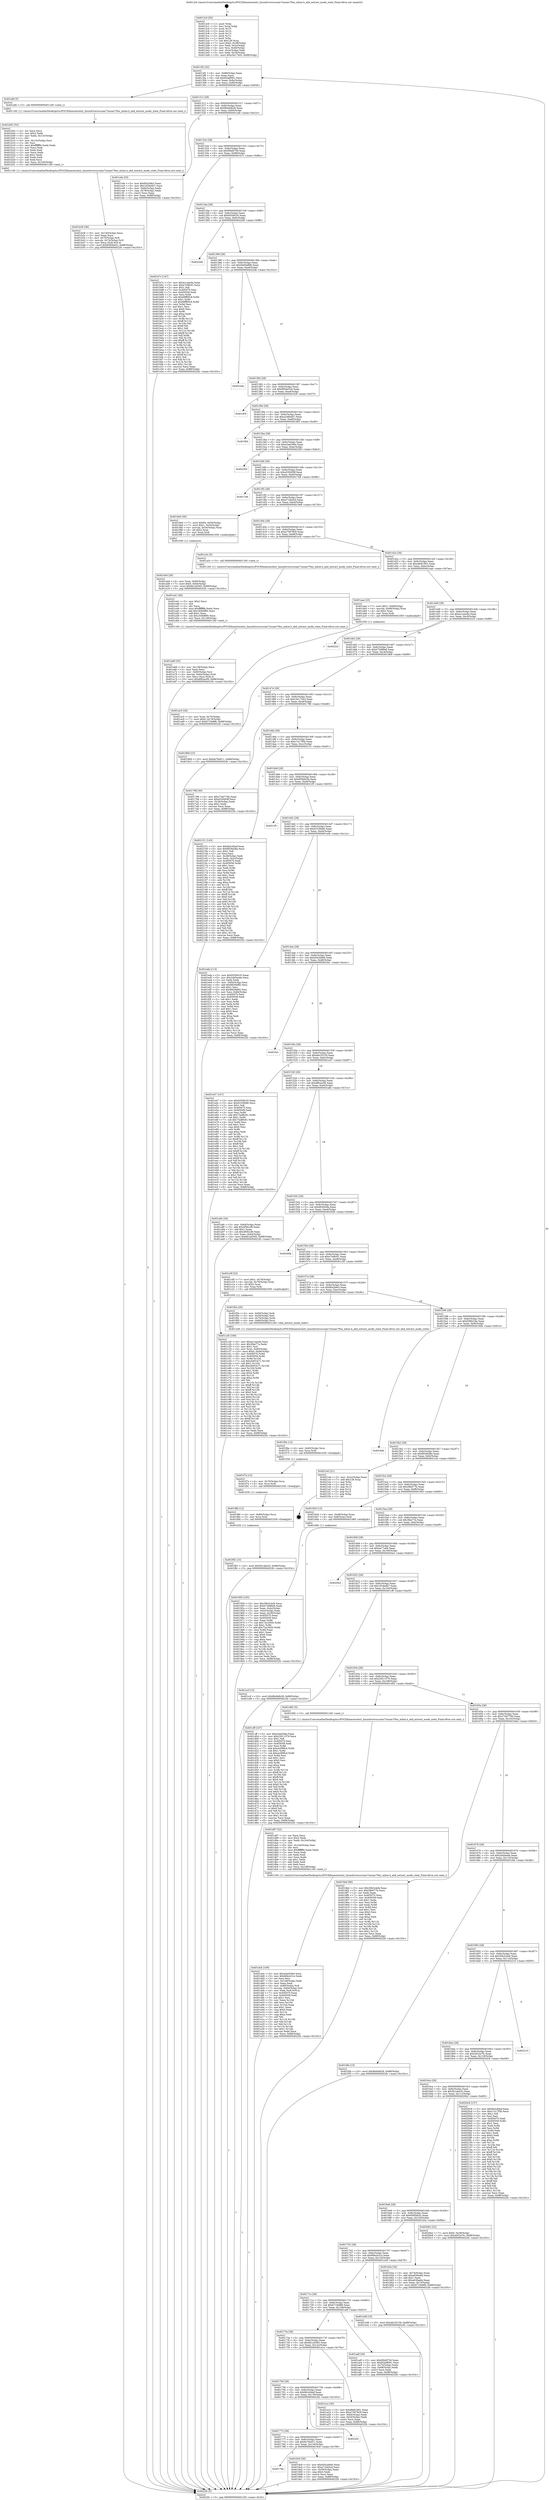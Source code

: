 digraph "0x4012c0" {
  label = "0x4012c0 (/mnt/c/Users/mathe/Desktop/tcc/POCII/binaries/extr_linuxdriversscsiaic7xxxaic79xx_inline.h_ahd_extract_mode_state_Final-ollvm.out::main(0))"
  labelloc = "t"
  node[shape=record]

  Entry [label="",width=0.3,height=0.3,shape=circle,fillcolor=black,style=filled]
  "0x4012f2" [label="{
     0x4012f2 [32]\l
     | [instrs]\l
     &nbsp;&nbsp;0x4012f2 \<+6\>: mov -0x88(%rbp),%eax\l
     &nbsp;&nbsp;0x4012f8 \<+2\>: mov %eax,%ecx\l
     &nbsp;&nbsp;0x4012fa \<+6\>: sub $0x82ddf091,%ecx\l
     &nbsp;&nbsp;0x401300 \<+6\>: mov %eax,-0x8c(%rbp)\l
     &nbsp;&nbsp;0x401306 \<+6\>: mov %ecx,-0x90(%rbp)\l
     &nbsp;&nbsp;0x40130c \<+6\>: je 0000000000401afd \<main+0x83d\>\l
  }"]
  "0x401afd" [label="{
     0x401afd [5]\l
     | [instrs]\l
     &nbsp;&nbsp;0x401afd \<+5\>: call 0000000000401160 \<next_i\>\l
     | [calls]\l
     &nbsp;&nbsp;0x401160 \{1\} (/mnt/c/Users/mathe/Desktop/tcc/POCII/binaries/extr_linuxdriversscsiaic7xxxaic79xx_inline.h_ahd_extract_mode_state_Final-ollvm.out::next_i)\l
  }"]
  "0x401312" [label="{
     0x401312 [28]\l
     | [instrs]\l
     &nbsp;&nbsp;0x401312 \<+5\>: jmp 0000000000401317 \<main+0x57\>\l
     &nbsp;&nbsp;0x401317 \<+6\>: mov -0x8c(%rbp),%eax\l
     &nbsp;&nbsp;0x40131d \<+5\>: sub $0x8bd4db28,%eax\l
     &nbsp;&nbsp;0x401322 \<+6\>: mov %eax,-0x94(%rbp)\l
     &nbsp;&nbsp;0x401328 \<+6\>: je 0000000000401cde \<main+0xa1e\>\l
  }"]
  Exit [label="",width=0.3,height=0.3,shape=circle,fillcolor=black,style=filled,peripheries=2]
  "0x401cde" [label="{
     0x401cde [33]\l
     | [instrs]\l
     &nbsp;&nbsp;0x401cde \<+5\>: mov $0xf0a2bfe3,%eax\l
     &nbsp;&nbsp;0x401ce3 \<+5\>: mov $0x1934e0b7,%ecx\l
     &nbsp;&nbsp;0x401ce8 \<+6\>: mov -0x84(%rbp),%edx\l
     &nbsp;&nbsp;0x401cee \<+3\>: cmp -0x78(%rbp),%edx\l
     &nbsp;&nbsp;0x401cf1 \<+3\>: cmovl %ecx,%eax\l
     &nbsp;&nbsp;0x401cf4 \<+6\>: mov %eax,-0x88(%rbp)\l
     &nbsp;&nbsp;0x401cfa \<+5\>: jmp 00000000004022fc \<main+0x103c\>\l
  }"]
  "0x40132e" [label="{
     0x40132e [28]\l
     | [instrs]\l
     &nbsp;&nbsp;0x40132e \<+5\>: jmp 0000000000401333 \<main+0x73\>\l
     &nbsp;&nbsp;0x401333 \<+6\>: mov -0x8c(%rbp),%eax\l
     &nbsp;&nbsp;0x401339 \<+5\>: sub $0x90bfd756,%eax\l
     &nbsp;&nbsp;0x40133e \<+6\>: mov %eax,-0x98(%rbp)\l
     &nbsp;&nbsp;0x401344 \<+6\>: je 0000000000401b7c \<main+0x8bc\>\l
  }"]
  "0x401f92" [label="{
     0x401f92 [15]\l
     | [instrs]\l
     &nbsp;&nbsp;0x401f92 \<+10\>: movl $0x5b1dee32,-0x88(%rbp)\l
     &nbsp;&nbsp;0x401f9c \<+5\>: jmp 00000000004022fc \<main+0x103c\>\l
  }"]
  "0x401b7c" [label="{
     0x401b7c [147]\l
     | [instrs]\l
     &nbsp;&nbsp;0x401b7c \<+5\>: mov $0xac1aac6a,%eax\l
     &nbsp;&nbsp;0x401b81 \<+5\>: mov $0xe7e9fc91,%ecx\l
     &nbsp;&nbsp;0x401b86 \<+2\>: mov $0x1,%dl\l
     &nbsp;&nbsp;0x401b88 \<+7\>: mov 0x405070,%esi\l
     &nbsp;&nbsp;0x401b8f \<+7\>: mov 0x405058,%edi\l
     &nbsp;&nbsp;0x401b96 \<+3\>: mov %esi,%r8d\l
     &nbsp;&nbsp;0x401b99 \<+7\>: add $0x69ff00c9,%r8d\l
     &nbsp;&nbsp;0x401ba0 \<+4\>: sub $0x1,%r8d\l
     &nbsp;&nbsp;0x401ba4 \<+7\>: sub $0x69ff00c9,%r8d\l
     &nbsp;&nbsp;0x401bab \<+4\>: imul %r8d,%esi\l
     &nbsp;&nbsp;0x401baf \<+3\>: and $0x1,%esi\l
     &nbsp;&nbsp;0x401bb2 \<+3\>: cmp $0x0,%esi\l
     &nbsp;&nbsp;0x401bb5 \<+4\>: sete %r9b\l
     &nbsp;&nbsp;0x401bb9 \<+3\>: cmp $0xa,%edi\l
     &nbsp;&nbsp;0x401bbc \<+4\>: setl %r10b\l
     &nbsp;&nbsp;0x401bc0 \<+3\>: mov %r9b,%r11b\l
     &nbsp;&nbsp;0x401bc3 \<+4\>: xor $0xff,%r11b\l
     &nbsp;&nbsp;0x401bc7 \<+3\>: mov %r10b,%bl\l
     &nbsp;&nbsp;0x401bca \<+3\>: xor $0xff,%bl\l
     &nbsp;&nbsp;0x401bcd \<+3\>: xor $0x1,%dl\l
     &nbsp;&nbsp;0x401bd0 \<+3\>: mov %r11b,%r14b\l
     &nbsp;&nbsp;0x401bd3 \<+4\>: and $0xff,%r14b\l
     &nbsp;&nbsp;0x401bd7 \<+3\>: and %dl,%r9b\l
     &nbsp;&nbsp;0x401bda \<+3\>: mov %bl,%r15b\l
     &nbsp;&nbsp;0x401bdd \<+4\>: and $0xff,%r15b\l
     &nbsp;&nbsp;0x401be1 \<+3\>: and %dl,%r10b\l
     &nbsp;&nbsp;0x401be4 \<+3\>: or %r9b,%r14b\l
     &nbsp;&nbsp;0x401be7 \<+3\>: or %r10b,%r15b\l
     &nbsp;&nbsp;0x401bea \<+3\>: xor %r15b,%r14b\l
     &nbsp;&nbsp;0x401bed \<+3\>: or %bl,%r11b\l
     &nbsp;&nbsp;0x401bf0 \<+4\>: xor $0xff,%r11b\l
     &nbsp;&nbsp;0x401bf4 \<+3\>: or $0x1,%dl\l
     &nbsp;&nbsp;0x401bf7 \<+3\>: and %dl,%r11b\l
     &nbsp;&nbsp;0x401bfa \<+3\>: or %r11b,%r14b\l
     &nbsp;&nbsp;0x401bfd \<+4\>: test $0x1,%r14b\l
     &nbsp;&nbsp;0x401c01 \<+3\>: cmovne %ecx,%eax\l
     &nbsp;&nbsp;0x401c04 \<+6\>: mov %eax,-0x88(%rbp)\l
     &nbsp;&nbsp;0x401c0a \<+5\>: jmp 00000000004022fc \<main+0x103c\>\l
  }"]
  "0x40134a" [label="{
     0x40134a [28]\l
     | [instrs]\l
     &nbsp;&nbsp;0x40134a \<+5\>: jmp 000000000040134f \<main+0x8f\>\l
     &nbsp;&nbsp;0x40134f \<+6\>: mov -0x8c(%rbp),%eax\l
     &nbsp;&nbsp;0x401355 \<+5\>: sub $0x9350fc20,%eax\l
     &nbsp;&nbsp;0x40135a \<+6\>: mov %eax,-0x9c(%rbp)\l
     &nbsp;&nbsp;0x401360 \<+6\>: je 00000000004022b6 \<main+0xff6\>\l
  }"]
  "0x401f86" [label="{
     0x401f86 [12]\l
     | [instrs]\l
     &nbsp;&nbsp;0x401f86 \<+4\>: mov -0x80(%rbp),%rcx\l
     &nbsp;&nbsp;0x401f8a \<+3\>: mov %rcx,%rdi\l
     &nbsp;&nbsp;0x401f8d \<+5\>: call 0000000000401030 \<free@plt\>\l
     | [calls]\l
     &nbsp;&nbsp;0x401030 \{1\} (unknown)\l
  }"]
  "0x4022b6" [label="{
     0x4022b6\l
  }", style=dashed]
  "0x401366" [label="{
     0x401366 [28]\l
     | [instrs]\l
     &nbsp;&nbsp;0x401366 \<+5\>: jmp 000000000040136b \<main+0xab\>\l
     &nbsp;&nbsp;0x40136b \<+6\>: mov -0x8c(%rbp),%eax\l
     &nbsp;&nbsp;0x401371 \<+5\>: sub $0x94d5e896,%eax\l
     &nbsp;&nbsp;0x401376 \<+6\>: mov %eax,-0xa0(%rbp)\l
     &nbsp;&nbsp;0x40137c \<+6\>: je 00000000004022de \<main+0x101e\>\l
  }"]
  "0x401f7a" [label="{
     0x401f7a [12]\l
     | [instrs]\l
     &nbsp;&nbsp;0x401f7a \<+4\>: mov -0x70(%rbp),%rcx\l
     &nbsp;&nbsp;0x401f7e \<+3\>: mov %rcx,%rdi\l
     &nbsp;&nbsp;0x401f81 \<+5\>: call 0000000000401030 \<free@plt\>\l
     | [calls]\l
     &nbsp;&nbsp;0x401030 \{1\} (unknown)\l
  }"]
  "0x4022de" [label="{
     0x4022de\l
  }", style=dashed]
  "0x401382" [label="{
     0x401382 [28]\l
     | [instrs]\l
     &nbsp;&nbsp;0x401382 \<+5\>: jmp 0000000000401387 \<main+0xc7\>\l
     &nbsp;&nbsp;0x401387 \<+6\>: mov -0x8c(%rbp),%eax\l
     &nbsp;&nbsp;0x40138d \<+5\>: sub $0x985de534,%eax\l
     &nbsp;&nbsp;0x401392 \<+6\>: mov %eax,-0xa4(%rbp)\l
     &nbsp;&nbsp;0x401398 \<+6\>: je 000000000040183f \<main+0x57f\>\l
  }"]
  "0x401f6e" [label="{
     0x401f6e [12]\l
     | [instrs]\l
     &nbsp;&nbsp;0x401f6e \<+4\>: mov -0x60(%rbp),%rcx\l
     &nbsp;&nbsp;0x401f72 \<+3\>: mov %rcx,%rdi\l
     &nbsp;&nbsp;0x401f75 \<+5\>: call 0000000000401030 \<free@plt\>\l
     | [calls]\l
     &nbsp;&nbsp;0x401030 \{1\} (unknown)\l
  }"]
  "0x40183f" [label="{
     0x40183f\l
  }", style=dashed]
  "0x40139e" [label="{
     0x40139e [28]\l
     | [instrs]\l
     &nbsp;&nbsp;0x40139e \<+5\>: jmp 00000000004013a3 \<main+0xe3\>\l
     &nbsp;&nbsp;0x4013a3 \<+6\>: mov -0x8c(%rbp),%eax\l
     &nbsp;&nbsp;0x4013a9 \<+5\>: sub $0xa248bdd7,%eax\l
     &nbsp;&nbsp;0x4013ae \<+6\>: mov %eax,-0xa8(%rbp)\l
     &nbsp;&nbsp;0x4013b4 \<+6\>: je 0000000000401fb0 \<main+0xcf0\>\l
  }"]
  "0x401dcb" [label="{
     0x401dcb [109]\l
     | [instrs]\l
     &nbsp;&nbsp;0x401dcb \<+5\>: mov $0xa3ae546e,%ecx\l
     &nbsp;&nbsp;0x401dd0 \<+5\>: mov $0x66bcb31e,%edx\l
     &nbsp;&nbsp;0x401dd5 \<+2\>: xor %esi,%esi\l
     &nbsp;&nbsp;0x401dd7 \<+6\>: mov -0x148(%rbp),%edi\l
     &nbsp;&nbsp;0x401ddd \<+3\>: imul %eax,%edi\l
     &nbsp;&nbsp;0x401de0 \<+4\>: mov -0x80(%rbp),%r8\l
     &nbsp;&nbsp;0x401de4 \<+7\>: movslq -0x84(%rbp),%r9\l
     &nbsp;&nbsp;0x401deb \<+4\>: mov %edi,(%r8,%r9,4)\l
     &nbsp;&nbsp;0x401def \<+7\>: mov 0x405070,%eax\l
     &nbsp;&nbsp;0x401df6 \<+7\>: mov 0x405058,%edi\l
     &nbsp;&nbsp;0x401dfd \<+3\>: sub $0x1,%esi\l
     &nbsp;&nbsp;0x401e00 \<+3\>: mov %eax,%r10d\l
     &nbsp;&nbsp;0x401e03 \<+3\>: add %esi,%r10d\l
     &nbsp;&nbsp;0x401e06 \<+4\>: imul %r10d,%eax\l
     &nbsp;&nbsp;0x401e0a \<+3\>: and $0x1,%eax\l
     &nbsp;&nbsp;0x401e0d \<+3\>: cmp $0x0,%eax\l
     &nbsp;&nbsp;0x401e10 \<+4\>: sete %r11b\l
     &nbsp;&nbsp;0x401e14 \<+3\>: cmp $0xa,%edi\l
     &nbsp;&nbsp;0x401e17 \<+3\>: setl %bl\l
     &nbsp;&nbsp;0x401e1a \<+3\>: mov %r11b,%r14b\l
     &nbsp;&nbsp;0x401e1d \<+3\>: and %bl,%r14b\l
     &nbsp;&nbsp;0x401e20 \<+3\>: xor %bl,%r11b\l
     &nbsp;&nbsp;0x401e23 \<+3\>: or %r11b,%r14b\l
     &nbsp;&nbsp;0x401e26 \<+4\>: test $0x1,%r14b\l
     &nbsp;&nbsp;0x401e2a \<+3\>: cmovne %edx,%ecx\l
     &nbsp;&nbsp;0x401e2d \<+6\>: mov %ecx,-0x88(%rbp)\l
     &nbsp;&nbsp;0x401e33 \<+5\>: jmp 00000000004022fc \<main+0x103c\>\l
  }"]
  "0x401fb0" [label="{
     0x401fb0\l
  }", style=dashed]
  "0x4013ba" [label="{
     0x4013ba [28]\l
     | [instrs]\l
     &nbsp;&nbsp;0x4013ba \<+5\>: jmp 00000000004013bf \<main+0xff\>\l
     &nbsp;&nbsp;0x4013bf \<+6\>: mov -0x8c(%rbp),%eax\l
     &nbsp;&nbsp;0x4013c5 \<+5\>: sub $0xa3ae546e,%eax\l
     &nbsp;&nbsp;0x4013ca \<+6\>: mov %eax,-0xac(%rbp)\l
     &nbsp;&nbsp;0x4013d0 \<+6\>: je 0000000000402263 \<main+0xfa3\>\l
  }"]
  "0x401d97" [label="{
     0x401d97 [52]\l
     | [instrs]\l
     &nbsp;&nbsp;0x401d97 \<+2\>: xor %ecx,%ecx\l
     &nbsp;&nbsp;0x401d99 \<+5\>: mov $0x2,%edx\l
     &nbsp;&nbsp;0x401d9e \<+6\>: mov %edx,-0x144(%rbp)\l
     &nbsp;&nbsp;0x401da4 \<+1\>: cltd\l
     &nbsp;&nbsp;0x401da5 \<+6\>: mov -0x144(%rbp),%esi\l
     &nbsp;&nbsp;0x401dab \<+2\>: idiv %esi\l
     &nbsp;&nbsp;0x401dad \<+6\>: imul $0xfffffffe,%edx,%edx\l
     &nbsp;&nbsp;0x401db3 \<+2\>: mov %ecx,%edi\l
     &nbsp;&nbsp;0x401db5 \<+2\>: sub %edx,%edi\l
     &nbsp;&nbsp;0x401db7 \<+2\>: mov %ecx,%edx\l
     &nbsp;&nbsp;0x401db9 \<+3\>: sub $0x1,%edx\l
     &nbsp;&nbsp;0x401dbc \<+2\>: add %edx,%edi\l
     &nbsp;&nbsp;0x401dbe \<+2\>: sub %edi,%ecx\l
     &nbsp;&nbsp;0x401dc0 \<+6\>: mov %ecx,-0x148(%rbp)\l
     &nbsp;&nbsp;0x401dc6 \<+5\>: call 0000000000401160 \<next_i\>\l
     | [calls]\l
     &nbsp;&nbsp;0x401160 \{1\} (/mnt/c/Users/mathe/Desktop/tcc/POCII/binaries/extr_linuxdriversscsiaic7xxxaic79xx_inline.h_ahd_extract_mode_state_Final-ollvm.out::next_i)\l
  }"]
  "0x402263" [label="{
     0x402263\l
  }", style=dashed]
  "0x4013d6" [label="{
     0x4013d6 [28]\l
     | [instrs]\l
     &nbsp;&nbsp;0x4013d6 \<+5\>: jmp 00000000004013db \<main+0x11b\>\l
     &nbsp;&nbsp;0x4013db \<+6\>: mov -0x8c(%rbp),%eax\l
     &nbsp;&nbsp;0x4013e1 \<+5\>: sub $0xa530d59f,%eax\l
     &nbsp;&nbsp;0x4013e6 \<+6\>: mov %eax,-0xb0(%rbp)\l
     &nbsp;&nbsp;0x4013ec \<+6\>: je 00000000004017b6 \<main+0x4f6\>\l
  }"]
  "0x401c26" [label="{
     0x401c26 [169]\l
     | [instrs]\l
     &nbsp;&nbsp;0x401c26 \<+5\>: mov $0xac1aac6a,%ecx\l
     &nbsp;&nbsp;0x401c2b \<+5\>: mov $0x3fee77a,%edx\l
     &nbsp;&nbsp;0x401c30 \<+3\>: mov $0x1,%sil\l
     &nbsp;&nbsp;0x401c33 \<+4\>: mov %rax,-0x80(%rbp)\l
     &nbsp;&nbsp;0x401c37 \<+10\>: movl $0x0,-0x84(%rbp)\l
     &nbsp;&nbsp;0x401c41 \<+8\>: mov 0x405070,%r8d\l
     &nbsp;&nbsp;0x401c49 \<+8\>: mov 0x405058,%r9d\l
     &nbsp;&nbsp;0x401c51 \<+3\>: mov %r8d,%r10d\l
     &nbsp;&nbsp;0x401c54 \<+7\>: sub $0xcb001b71,%r10d\l
     &nbsp;&nbsp;0x401c5b \<+4\>: sub $0x1,%r10d\l
     &nbsp;&nbsp;0x401c5f \<+7\>: add $0xcb001b71,%r10d\l
     &nbsp;&nbsp;0x401c66 \<+4\>: imul %r10d,%r8d\l
     &nbsp;&nbsp;0x401c6a \<+4\>: and $0x1,%r8d\l
     &nbsp;&nbsp;0x401c6e \<+4\>: cmp $0x0,%r8d\l
     &nbsp;&nbsp;0x401c72 \<+4\>: sete %r11b\l
     &nbsp;&nbsp;0x401c76 \<+4\>: cmp $0xa,%r9d\l
     &nbsp;&nbsp;0x401c7a \<+3\>: setl %bl\l
     &nbsp;&nbsp;0x401c7d \<+3\>: mov %r11b,%r14b\l
     &nbsp;&nbsp;0x401c80 \<+4\>: xor $0xff,%r14b\l
     &nbsp;&nbsp;0x401c84 \<+3\>: mov %bl,%r15b\l
     &nbsp;&nbsp;0x401c87 \<+4\>: xor $0xff,%r15b\l
     &nbsp;&nbsp;0x401c8b \<+4\>: xor $0x0,%sil\l
     &nbsp;&nbsp;0x401c8f \<+3\>: mov %r14b,%r12b\l
     &nbsp;&nbsp;0x401c92 \<+4\>: and $0x0,%r12b\l
     &nbsp;&nbsp;0x401c96 \<+3\>: and %sil,%r11b\l
     &nbsp;&nbsp;0x401c99 \<+3\>: mov %r15b,%r13b\l
     &nbsp;&nbsp;0x401c9c \<+4\>: and $0x0,%r13b\l
     &nbsp;&nbsp;0x401ca0 \<+3\>: and %sil,%bl\l
     &nbsp;&nbsp;0x401ca3 \<+3\>: or %r11b,%r12b\l
     &nbsp;&nbsp;0x401ca6 \<+3\>: or %bl,%r13b\l
     &nbsp;&nbsp;0x401ca9 \<+3\>: xor %r13b,%r12b\l
     &nbsp;&nbsp;0x401cac \<+3\>: or %r15b,%r14b\l
     &nbsp;&nbsp;0x401caf \<+4\>: xor $0xff,%r14b\l
     &nbsp;&nbsp;0x401cb3 \<+4\>: or $0x0,%sil\l
     &nbsp;&nbsp;0x401cb7 \<+3\>: and %sil,%r14b\l
     &nbsp;&nbsp;0x401cba \<+3\>: or %r14b,%r12b\l
     &nbsp;&nbsp;0x401cbd \<+4\>: test $0x1,%r12b\l
     &nbsp;&nbsp;0x401cc1 \<+3\>: cmovne %edx,%ecx\l
     &nbsp;&nbsp;0x401cc4 \<+6\>: mov %ecx,-0x88(%rbp)\l
     &nbsp;&nbsp;0x401cca \<+5\>: jmp 00000000004022fc \<main+0x103c\>\l
  }"]
  "0x4017b6" [label="{
     0x4017b6\l
  }", style=dashed]
  "0x4013f2" [label="{
     0x4013f2 [28]\l
     | [instrs]\l
     &nbsp;&nbsp;0x4013f2 \<+5\>: jmp 00000000004013f7 \<main+0x137\>\l
     &nbsp;&nbsp;0x4013f7 \<+6\>: mov -0x8c(%rbp),%eax\l
     &nbsp;&nbsp;0x4013fd \<+5\>: sub $0xa71bb5cd,%eax\l
     &nbsp;&nbsp;0x401402 \<+6\>: mov %eax,-0xb4(%rbp)\l
     &nbsp;&nbsp;0x401408 \<+6\>: je 00000000004019e6 \<main+0x726\>\l
  }"]
  "0x401b36" [label="{
     0x401b36 [36]\l
     | [instrs]\l
     &nbsp;&nbsp;0x401b36 \<+6\>: mov -0x140(%rbp),%ecx\l
     &nbsp;&nbsp;0x401b3c \<+3\>: imul %eax,%ecx\l
     &nbsp;&nbsp;0x401b3f \<+4\>: mov -0x70(%rbp),%r8\l
     &nbsp;&nbsp;0x401b43 \<+4\>: movslq -0x74(%rbp),%r9\l
     &nbsp;&nbsp;0x401b47 \<+4\>: mov %ecx,(%r8,%r9,4)\l
     &nbsp;&nbsp;0x401b4b \<+10\>: movl $0x6585bb3c,-0x88(%rbp)\l
     &nbsp;&nbsp;0x401b55 \<+5\>: jmp 00000000004022fc \<main+0x103c\>\l
  }"]
  "0x4019e6" [label="{
     0x4019e6 [30]\l
     | [instrs]\l
     &nbsp;&nbsp;0x4019e6 \<+7\>: movl $0x64,-0x50(%rbp)\l
     &nbsp;&nbsp;0x4019ed \<+7\>: movl $0x1,-0x54(%rbp)\l
     &nbsp;&nbsp;0x4019f4 \<+4\>: movslq -0x54(%rbp),%rax\l
     &nbsp;&nbsp;0x4019f8 \<+4\>: shl $0x2,%rax\l
     &nbsp;&nbsp;0x4019fc \<+3\>: mov %rax,%rdi\l
     &nbsp;&nbsp;0x4019ff \<+5\>: call 0000000000401050 \<malloc@plt\>\l
     | [calls]\l
     &nbsp;&nbsp;0x401050 \{1\} (unknown)\l
  }"]
  "0x40140e" [label="{
     0x40140e [28]\l
     | [instrs]\l
     &nbsp;&nbsp;0x40140e \<+5\>: jmp 0000000000401413 \<main+0x153\>\l
     &nbsp;&nbsp;0x401413 \<+6\>: mov -0x8c(%rbp),%eax\l
     &nbsp;&nbsp;0x401419 \<+5\>: sub $0xa7587829,%eax\l
     &nbsp;&nbsp;0x40141e \<+6\>: mov %eax,-0xb8(%rbp)\l
     &nbsp;&nbsp;0x401424 \<+6\>: je 0000000000401a3c \<main+0x77c\>\l
  }"]
  "0x401b02" [label="{
     0x401b02 [52]\l
     | [instrs]\l
     &nbsp;&nbsp;0x401b02 \<+2\>: xor %ecx,%ecx\l
     &nbsp;&nbsp;0x401b04 \<+5\>: mov $0x2,%edx\l
     &nbsp;&nbsp;0x401b09 \<+6\>: mov %edx,-0x13c(%rbp)\l
     &nbsp;&nbsp;0x401b0f \<+1\>: cltd\l
     &nbsp;&nbsp;0x401b10 \<+6\>: mov -0x13c(%rbp),%esi\l
     &nbsp;&nbsp;0x401b16 \<+2\>: idiv %esi\l
     &nbsp;&nbsp;0x401b18 \<+6\>: imul $0xfffffffe,%edx,%edx\l
     &nbsp;&nbsp;0x401b1e \<+2\>: mov %ecx,%edi\l
     &nbsp;&nbsp;0x401b20 \<+2\>: sub %edx,%edi\l
     &nbsp;&nbsp;0x401b22 \<+2\>: mov %ecx,%edx\l
     &nbsp;&nbsp;0x401b24 \<+3\>: sub $0x1,%edx\l
     &nbsp;&nbsp;0x401b27 \<+2\>: add %edx,%edi\l
     &nbsp;&nbsp;0x401b29 \<+2\>: sub %edi,%ecx\l
     &nbsp;&nbsp;0x401b2b \<+6\>: mov %ecx,-0x140(%rbp)\l
     &nbsp;&nbsp;0x401b31 \<+5\>: call 0000000000401160 \<next_i\>\l
     | [calls]\l
     &nbsp;&nbsp;0x401160 \{1\} (/mnt/c/Users/mathe/Desktop/tcc/POCII/binaries/extr_linuxdriversscsiaic7xxxaic79xx_inline.h_ahd_extract_mode_state_Final-ollvm.out::next_i)\l
  }"]
  "0x401a3c" [label="{
     0x401a3c [5]\l
     | [instrs]\l
     &nbsp;&nbsp;0x401a3c \<+5\>: call 0000000000401160 \<next_i\>\l
     | [calls]\l
     &nbsp;&nbsp;0x401160 \{1\} (/mnt/c/Users/mathe/Desktop/tcc/POCII/binaries/extr_linuxdriversscsiaic7xxxaic79xx_inline.h_ahd_extract_mode_state_Final-ollvm.out::next_i)\l
  }"]
  "0x40142a" [label="{
     0x40142a [28]\l
     | [instrs]\l
     &nbsp;&nbsp;0x40142a \<+5\>: jmp 000000000040142f \<main+0x16f\>\l
     &nbsp;&nbsp;0x40142f \<+6\>: mov -0x8c(%rbp),%eax\l
     &nbsp;&nbsp;0x401435 \<+5\>: sub $0xa8e61901,%eax\l
     &nbsp;&nbsp;0x40143a \<+6\>: mov %eax,-0xbc(%rbp)\l
     &nbsp;&nbsp;0x401440 \<+6\>: je 0000000000401aae \<main+0x7ee\>\l
  }"]
  "0x401ac5" [label="{
     0x401ac5 [26]\l
     | [instrs]\l
     &nbsp;&nbsp;0x401ac5 \<+4\>: mov %rax,-0x70(%rbp)\l
     &nbsp;&nbsp;0x401ac9 \<+7\>: movl $0x0,-0x74(%rbp)\l
     &nbsp;&nbsp;0x401ad0 \<+10\>: movl $0x6719e8f6,-0x88(%rbp)\l
     &nbsp;&nbsp;0x401ada \<+5\>: jmp 00000000004022fc \<main+0x103c\>\l
  }"]
  "0x401aae" [label="{
     0x401aae [23]\l
     | [instrs]\l
     &nbsp;&nbsp;0x401aae \<+7\>: movl $0x1,-0x68(%rbp)\l
     &nbsp;&nbsp;0x401ab5 \<+4\>: movslq -0x68(%rbp),%rax\l
     &nbsp;&nbsp;0x401ab9 \<+4\>: shl $0x2,%rax\l
     &nbsp;&nbsp;0x401abd \<+3\>: mov %rax,%rdi\l
     &nbsp;&nbsp;0x401ac0 \<+5\>: call 0000000000401050 \<malloc@plt\>\l
     | [calls]\l
     &nbsp;&nbsp;0x401050 \{1\} (unknown)\l
  }"]
  "0x401446" [label="{
     0x401446 [28]\l
     | [instrs]\l
     &nbsp;&nbsp;0x401446 \<+5\>: jmp 000000000040144b \<main+0x18b\>\l
     &nbsp;&nbsp;0x40144b \<+6\>: mov -0x8c(%rbp),%eax\l
     &nbsp;&nbsp;0x401451 \<+5\>: sub $0xac1aac6a,%eax\l
     &nbsp;&nbsp;0x401456 \<+6\>: mov %eax,-0xc0(%rbp)\l
     &nbsp;&nbsp;0x40145c \<+6\>: je 000000000040222f \<main+0xf6f\>\l
  }"]
  "0x401a69" [label="{
     0x401a69 [35]\l
     | [instrs]\l
     &nbsp;&nbsp;0x401a69 \<+6\>: mov -0x138(%rbp),%ecx\l
     &nbsp;&nbsp;0x401a6f \<+3\>: imul %eax,%ecx\l
     &nbsp;&nbsp;0x401a72 \<+4\>: mov -0x60(%rbp),%rsi\l
     &nbsp;&nbsp;0x401a76 \<+4\>: movslq -0x64(%rbp),%rdi\l
     &nbsp;&nbsp;0x401a7a \<+3\>: mov %ecx,(%rsi,%rdi,4)\l
     &nbsp;&nbsp;0x401a7d \<+10\>: movl $0xdf92ac06,-0x88(%rbp)\l
     &nbsp;&nbsp;0x401a87 \<+5\>: jmp 00000000004022fc \<main+0x103c\>\l
  }"]
  "0x40222f" [label="{
     0x40222f\l
  }", style=dashed]
  "0x401462" [label="{
     0x401462 [28]\l
     | [instrs]\l
     &nbsp;&nbsp;0x401462 \<+5\>: jmp 0000000000401467 \<main+0x1a7\>\l
     &nbsp;&nbsp;0x401467 \<+6\>: mov -0x8c(%rbp),%eax\l
     &nbsp;&nbsp;0x40146d \<+5\>: sub $0xb73d88e8,%eax\l
     &nbsp;&nbsp;0x401472 \<+6\>: mov %eax,-0xc4(%rbp)\l
     &nbsp;&nbsp;0x401478 \<+6\>: je 00000000004019b9 \<main+0x6f9\>\l
  }"]
  "0x401a41" [label="{
     0x401a41 [40]\l
     | [instrs]\l
     &nbsp;&nbsp;0x401a41 \<+5\>: mov $0x2,%ecx\l
     &nbsp;&nbsp;0x401a46 \<+1\>: cltd\l
     &nbsp;&nbsp;0x401a47 \<+2\>: idiv %ecx\l
     &nbsp;&nbsp;0x401a49 \<+6\>: imul $0xfffffffe,%edx,%ecx\l
     &nbsp;&nbsp;0x401a4f \<+6\>: add $0x183b9f95,%ecx\l
     &nbsp;&nbsp;0x401a55 \<+3\>: add $0x1,%ecx\l
     &nbsp;&nbsp;0x401a58 \<+6\>: sub $0x183b9f95,%ecx\l
     &nbsp;&nbsp;0x401a5e \<+6\>: mov %ecx,-0x138(%rbp)\l
     &nbsp;&nbsp;0x401a64 \<+5\>: call 0000000000401160 \<next_i\>\l
     | [calls]\l
     &nbsp;&nbsp;0x401160 \{1\} (/mnt/c/Users/mathe/Desktop/tcc/POCII/binaries/extr_linuxdriversscsiaic7xxxaic79xx_inline.h_ahd_extract_mode_state_Final-ollvm.out::next_i)\l
  }"]
  "0x4019b9" [label="{
     0x4019b9 [15]\l
     | [instrs]\l
     &nbsp;&nbsp;0x4019b9 \<+10\>: movl $0x6e76e011,-0x88(%rbp)\l
     &nbsp;&nbsp;0x4019c3 \<+5\>: jmp 00000000004022fc \<main+0x103c\>\l
  }"]
  "0x40147e" [label="{
     0x40147e [28]\l
     | [instrs]\l
     &nbsp;&nbsp;0x40147e \<+5\>: jmp 0000000000401483 \<main+0x1c3\>\l
     &nbsp;&nbsp;0x401483 \<+6\>: mov -0x8c(%rbp),%eax\l
     &nbsp;&nbsp;0x401489 \<+5\>: sub $0xc5e17443,%eax\l
     &nbsp;&nbsp;0x40148e \<+6\>: mov %eax,-0xc8(%rbp)\l
     &nbsp;&nbsp;0x401494 \<+6\>: je 0000000000401798 \<main+0x4d8\>\l
  }"]
  "0x401a04" [label="{
     0x401a04 [26]\l
     | [instrs]\l
     &nbsp;&nbsp;0x401a04 \<+4\>: mov %rax,-0x60(%rbp)\l
     &nbsp;&nbsp;0x401a08 \<+7\>: movl $0x0,-0x64(%rbp)\l
     &nbsp;&nbsp;0x401a0f \<+10\>: movl $0x6b1a0365,-0x88(%rbp)\l
     &nbsp;&nbsp;0x401a19 \<+5\>: jmp 00000000004022fc \<main+0x103c\>\l
  }"]
  "0x401798" [label="{
     0x401798 [30]\l
     | [instrs]\l
     &nbsp;&nbsp;0x401798 \<+5\>: mov $0x27dd776b,%eax\l
     &nbsp;&nbsp;0x40179d \<+5\>: mov $0xa530d59f,%ecx\l
     &nbsp;&nbsp;0x4017a2 \<+3\>: mov -0x34(%rbp),%edx\l
     &nbsp;&nbsp;0x4017a5 \<+3\>: cmp $0x2,%edx\l
     &nbsp;&nbsp;0x4017a8 \<+3\>: cmovne %ecx,%eax\l
     &nbsp;&nbsp;0x4017ab \<+6\>: mov %eax,-0x88(%rbp)\l
     &nbsp;&nbsp;0x4017b1 \<+5\>: jmp 00000000004022fc \<main+0x103c\>\l
  }"]
  "0x40149a" [label="{
     0x40149a [28]\l
     | [instrs]\l
     &nbsp;&nbsp;0x40149a \<+5\>: jmp 000000000040149f \<main+0x1df\>\l
     &nbsp;&nbsp;0x40149f \<+6\>: mov -0x8c(%rbp),%eax\l
     &nbsp;&nbsp;0x4014a5 \<+5\>: sub $0xc7a17f5b,%eax\l
     &nbsp;&nbsp;0x4014aa \<+6\>: mov %eax,-0xcc(%rbp)\l
     &nbsp;&nbsp;0x4014b0 \<+6\>: je 0000000000402151 \<main+0xe91\>\l
  }"]
  "0x4022fc" [label="{
     0x4022fc [5]\l
     | [instrs]\l
     &nbsp;&nbsp;0x4022fc \<+5\>: jmp 00000000004012f2 \<main+0x32\>\l
  }"]
  "0x4012c0" [label="{
     0x4012c0 [50]\l
     | [instrs]\l
     &nbsp;&nbsp;0x4012c0 \<+1\>: push %rbp\l
     &nbsp;&nbsp;0x4012c1 \<+3\>: mov %rsp,%rbp\l
     &nbsp;&nbsp;0x4012c4 \<+2\>: push %r15\l
     &nbsp;&nbsp;0x4012c6 \<+2\>: push %r14\l
     &nbsp;&nbsp;0x4012c8 \<+2\>: push %r13\l
     &nbsp;&nbsp;0x4012ca \<+2\>: push %r12\l
     &nbsp;&nbsp;0x4012cc \<+1\>: push %rbx\l
     &nbsp;&nbsp;0x4012cd \<+7\>: sub $0x128,%rsp\l
     &nbsp;&nbsp;0x4012d4 \<+7\>: movl $0x0,-0x38(%rbp)\l
     &nbsp;&nbsp;0x4012db \<+3\>: mov %edi,-0x3c(%rbp)\l
     &nbsp;&nbsp;0x4012de \<+4\>: mov %rsi,-0x48(%rbp)\l
     &nbsp;&nbsp;0x4012e2 \<+3\>: mov -0x3c(%rbp),%edi\l
     &nbsp;&nbsp;0x4012e5 \<+3\>: mov %edi,-0x34(%rbp)\l
     &nbsp;&nbsp;0x4012e8 \<+10\>: movl $0xc5e17443,-0x88(%rbp)\l
  }"]
  "0x40178e" [label="{
     0x40178e\l
  }", style=dashed]
  "0x402151" [label="{
     0x402151 [143]\l
     | [instrs]\l
     &nbsp;&nbsp;0x402151 \<+5\>: mov $0x6b2c84af,%eax\l
     &nbsp;&nbsp;0x402156 \<+5\>: mov $0xf828458a,%ecx\l
     &nbsp;&nbsp;0x40215b \<+2\>: mov $0x1,%dl\l
     &nbsp;&nbsp;0x40215d \<+2\>: xor %esi,%esi\l
     &nbsp;&nbsp;0x40215f \<+3\>: mov -0x38(%rbp),%edi\l
     &nbsp;&nbsp;0x402162 \<+3\>: mov %edi,-0x2c(%rbp)\l
     &nbsp;&nbsp;0x402165 \<+7\>: mov 0x405070,%edi\l
     &nbsp;&nbsp;0x40216c \<+8\>: mov 0x405058,%r8d\l
     &nbsp;&nbsp;0x402174 \<+3\>: sub $0x1,%esi\l
     &nbsp;&nbsp;0x402177 \<+3\>: mov %edi,%r9d\l
     &nbsp;&nbsp;0x40217a \<+3\>: add %esi,%r9d\l
     &nbsp;&nbsp;0x40217d \<+4\>: imul %r9d,%edi\l
     &nbsp;&nbsp;0x402181 \<+3\>: and $0x1,%edi\l
     &nbsp;&nbsp;0x402184 \<+3\>: cmp $0x0,%edi\l
     &nbsp;&nbsp;0x402187 \<+4\>: sete %r10b\l
     &nbsp;&nbsp;0x40218b \<+4\>: cmp $0xa,%r8d\l
     &nbsp;&nbsp;0x40218f \<+4\>: setl %r11b\l
     &nbsp;&nbsp;0x402193 \<+3\>: mov %r10b,%bl\l
     &nbsp;&nbsp;0x402196 \<+3\>: xor $0xff,%bl\l
     &nbsp;&nbsp;0x402199 \<+3\>: mov %r11b,%r14b\l
     &nbsp;&nbsp;0x40219c \<+4\>: xor $0xff,%r14b\l
     &nbsp;&nbsp;0x4021a0 \<+3\>: xor $0x0,%dl\l
     &nbsp;&nbsp;0x4021a3 \<+3\>: mov %bl,%r15b\l
     &nbsp;&nbsp;0x4021a6 \<+4\>: and $0x0,%r15b\l
     &nbsp;&nbsp;0x4021aa \<+3\>: and %dl,%r10b\l
     &nbsp;&nbsp;0x4021ad \<+3\>: mov %r14b,%r12b\l
     &nbsp;&nbsp;0x4021b0 \<+4\>: and $0x0,%r12b\l
     &nbsp;&nbsp;0x4021b4 \<+3\>: and %dl,%r11b\l
     &nbsp;&nbsp;0x4021b7 \<+3\>: or %r10b,%r15b\l
     &nbsp;&nbsp;0x4021ba \<+3\>: or %r11b,%r12b\l
     &nbsp;&nbsp;0x4021bd \<+3\>: xor %r12b,%r15b\l
     &nbsp;&nbsp;0x4021c0 \<+3\>: or %r14b,%bl\l
     &nbsp;&nbsp;0x4021c3 \<+3\>: xor $0xff,%bl\l
     &nbsp;&nbsp;0x4021c6 \<+3\>: or $0x0,%dl\l
     &nbsp;&nbsp;0x4021c9 \<+2\>: and %dl,%bl\l
     &nbsp;&nbsp;0x4021cb \<+3\>: or %bl,%r15b\l
     &nbsp;&nbsp;0x4021ce \<+4\>: test $0x1,%r15b\l
     &nbsp;&nbsp;0x4021d2 \<+3\>: cmovne %ecx,%eax\l
     &nbsp;&nbsp;0x4021d5 \<+6\>: mov %eax,-0x88(%rbp)\l
     &nbsp;&nbsp;0x4021db \<+5\>: jmp 00000000004022fc \<main+0x103c\>\l
  }"]
  "0x4014b6" [label="{
     0x4014b6 [28]\l
     | [instrs]\l
     &nbsp;&nbsp;0x4014b6 \<+5\>: jmp 00000000004014bb \<main+0x1fb\>\l
     &nbsp;&nbsp;0x4014bb \<+6\>: mov -0x8c(%rbp),%eax\l
     &nbsp;&nbsp;0x4014c1 \<+5\>: sub $0xd05b6c5b,%eax\l
     &nbsp;&nbsp;0x4014c6 \<+6\>: mov %eax,-0xd0(%rbp)\l
     &nbsp;&nbsp;0x4014cc \<+6\>: je 00000000004021f5 \<main+0xf35\>\l
  }"]
  "0x4019c8" [label="{
     0x4019c8 [30]\l
     | [instrs]\l
     &nbsp;&nbsp;0x4019c8 \<+5\>: mov $0xd542e846,%eax\l
     &nbsp;&nbsp;0x4019cd \<+5\>: mov $0xa71bb5cd,%ecx\l
     &nbsp;&nbsp;0x4019d2 \<+3\>: mov -0x30(%rbp),%edx\l
     &nbsp;&nbsp;0x4019d5 \<+3\>: cmp $0x0,%edx\l
     &nbsp;&nbsp;0x4019d8 \<+3\>: cmove %ecx,%eax\l
     &nbsp;&nbsp;0x4019db \<+6\>: mov %eax,-0x88(%rbp)\l
     &nbsp;&nbsp;0x4019e1 \<+5\>: jmp 00000000004022fc \<main+0x103c\>\l
  }"]
  "0x4021f5" [label="{
     0x4021f5\l
  }", style=dashed]
  "0x4014d2" [label="{
     0x4014d2 [28]\l
     | [instrs]\l
     &nbsp;&nbsp;0x4014d2 \<+5\>: jmp 00000000004014d7 \<main+0x217\>\l
     &nbsp;&nbsp;0x4014d7 \<+6\>: mov -0x8c(%rbp),%eax\l
     &nbsp;&nbsp;0x4014dd \<+5\>: sub $0xd103fd46,%eax\l
     &nbsp;&nbsp;0x4014e2 \<+6\>: mov %eax,-0xd4(%rbp)\l
     &nbsp;&nbsp;0x4014e8 \<+6\>: je 0000000000401eda \<main+0xc1a\>\l
  }"]
  "0x401772" [label="{
     0x401772 [28]\l
     | [instrs]\l
     &nbsp;&nbsp;0x401772 \<+5\>: jmp 0000000000401777 \<main+0x4b7\>\l
     &nbsp;&nbsp;0x401777 \<+6\>: mov -0x8c(%rbp),%eax\l
     &nbsp;&nbsp;0x40177d \<+5\>: sub $0x6e76e011,%eax\l
     &nbsp;&nbsp;0x401782 \<+6\>: mov %eax,-0x134(%rbp)\l
     &nbsp;&nbsp;0x401788 \<+6\>: je 00000000004019c8 \<main+0x708\>\l
  }"]
  "0x401eda" [label="{
     0x401eda [113]\l
     | [instrs]\l
     &nbsp;&nbsp;0x401eda \<+5\>: mov $0x9350fc20,%eax\l
     &nbsp;&nbsp;0x401edf \<+5\>: mov $0x2dd5eede,%ecx\l
     &nbsp;&nbsp;0x401ee4 \<+2\>: xor %edx,%edx\l
     &nbsp;&nbsp;0x401ee6 \<+6\>: mov -0x84(%rbp),%esi\l
     &nbsp;&nbsp;0x401eec \<+6\>: add $0x8929ef82,%esi\l
     &nbsp;&nbsp;0x401ef2 \<+3\>: add $0x1,%esi\l
     &nbsp;&nbsp;0x401ef5 \<+6\>: sub $0x8929ef82,%esi\l
     &nbsp;&nbsp;0x401efb \<+6\>: mov %esi,-0x84(%rbp)\l
     &nbsp;&nbsp;0x401f01 \<+7\>: mov 0x405070,%esi\l
     &nbsp;&nbsp;0x401f08 \<+7\>: mov 0x405058,%edi\l
     &nbsp;&nbsp;0x401f0f \<+3\>: sub $0x1,%edx\l
     &nbsp;&nbsp;0x401f12 \<+3\>: mov %esi,%r8d\l
     &nbsp;&nbsp;0x401f15 \<+3\>: add %edx,%r8d\l
     &nbsp;&nbsp;0x401f18 \<+4\>: imul %r8d,%esi\l
     &nbsp;&nbsp;0x401f1c \<+3\>: and $0x1,%esi\l
     &nbsp;&nbsp;0x401f1f \<+3\>: cmp $0x0,%esi\l
     &nbsp;&nbsp;0x401f22 \<+4\>: sete %r9b\l
     &nbsp;&nbsp;0x401f26 \<+3\>: cmp $0xa,%edi\l
     &nbsp;&nbsp;0x401f29 \<+4\>: setl %r10b\l
     &nbsp;&nbsp;0x401f2d \<+3\>: mov %r9b,%r11b\l
     &nbsp;&nbsp;0x401f30 \<+3\>: and %r10b,%r11b\l
     &nbsp;&nbsp;0x401f33 \<+3\>: xor %r10b,%r9b\l
     &nbsp;&nbsp;0x401f36 \<+3\>: or %r9b,%r11b\l
     &nbsp;&nbsp;0x401f39 \<+4\>: test $0x1,%r11b\l
     &nbsp;&nbsp;0x401f3d \<+3\>: cmovne %ecx,%eax\l
     &nbsp;&nbsp;0x401f40 \<+6\>: mov %eax,-0x88(%rbp)\l
     &nbsp;&nbsp;0x401f46 \<+5\>: jmp 00000000004022fc \<main+0x103c\>\l
  }"]
  "0x4014ee" [label="{
     0x4014ee [28]\l
     | [instrs]\l
     &nbsp;&nbsp;0x4014ee \<+5\>: jmp 00000000004014f3 \<main+0x233\>\l
     &nbsp;&nbsp;0x4014f3 \<+6\>: mov -0x8c(%rbp),%eax\l
     &nbsp;&nbsp;0x4014f9 \<+5\>: sub $0xd542e846,%eax\l
     &nbsp;&nbsp;0x4014fe \<+6\>: mov %eax,-0xd8(%rbp)\l
     &nbsp;&nbsp;0x401504 \<+6\>: je 0000000000401fa1 \<main+0xce1\>\l
  }"]
  "0x4022f2" [label="{
     0x4022f2\l
  }", style=dashed]
  "0x401fa1" [label="{
     0x401fa1\l
  }", style=dashed]
  "0x40150a" [label="{
     0x40150a [28]\l
     | [instrs]\l
     &nbsp;&nbsp;0x40150a \<+5\>: jmp 000000000040150f \<main+0x24f\>\l
     &nbsp;&nbsp;0x40150f \<+6\>: mov -0x8c(%rbp),%eax\l
     &nbsp;&nbsp;0x401515 \<+5\>: sub $0xddc35159,%eax\l
     &nbsp;&nbsp;0x40151a \<+6\>: mov %eax,-0xdc(%rbp)\l
     &nbsp;&nbsp;0x401520 \<+6\>: je 0000000000401e47 \<main+0xb87\>\l
  }"]
  "0x401756" [label="{
     0x401756 [28]\l
     | [instrs]\l
     &nbsp;&nbsp;0x401756 \<+5\>: jmp 000000000040175b \<main+0x49b\>\l
     &nbsp;&nbsp;0x40175b \<+6\>: mov -0x8c(%rbp),%eax\l
     &nbsp;&nbsp;0x401761 \<+5\>: sub $0x6b2c84af,%eax\l
     &nbsp;&nbsp;0x401766 \<+6\>: mov %eax,-0x130(%rbp)\l
     &nbsp;&nbsp;0x40176c \<+6\>: je 00000000004022f2 \<main+0x1032\>\l
  }"]
  "0x401e47" [label="{
     0x401e47 [147]\l
     | [instrs]\l
     &nbsp;&nbsp;0x401e47 \<+5\>: mov $0x9350fc20,%eax\l
     &nbsp;&nbsp;0x401e4c \<+5\>: mov $0xd103fd46,%ecx\l
     &nbsp;&nbsp;0x401e51 \<+2\>: mov $0x1,%dl\l
     &nbsp;&nbsp;0x401e53 \<+7\>: mov 0x405070,%esi\l
     &nbsp;&nbsp;0x401e5a \<+7\>: mov 0x405058,%edi\l
     &nbsp;&nbsp;0x401e61 \<+3\>: mov %esi,%r8d\l
     &nbsp;&nbsp;0x401e64 \<+7\>: add $0x73a88c81,%r8d\l
     &nbsp;&nbsp;0x401e6b \<+4\>: sub $0x1,%r8d\l
     &nbsp;&nbsp;0x401e6f \<+7\>: sub $0x73a88c81,%r8d\l
     &nbsp;&nbsp;0x401e76 \<+4\>: imul %r8d,%esi\l
     &nbsp;&nbsp;0x401e7a \<+3\>: and $0x1,%esi\l
     &nbsp;&nbsp;0x401e7d \<+3\>: cmp $0x0,%esi\l
     &nbsp;&nbsp;0x401e80 \<+4\>: sete %r9b\l
     &nbsp;&nbsp;0x401e84 \<+3\>: cmp $0xa,%edi\l
     &nbsp;&nbsp;0x401e87 \<+4\>: setl %r10b\l
     &nbsp;&nbsp;0x401e8b \<+3\>: mov %r9b,%r11b\l
     &nbsp;&nbsp;0x401e8e \<+4\>: xor $0xff,%r11b\l
     &nbsp;&nbsp;0x401e92 \<+3\>: mov %r10b,%bl\l
     &nbsp;&nbsp;0x401e95 \<+3\>: xor $0xff,%bl\l
     &nbsp;&nbsp;0x401e98 \<+3\>: xor $0x1,%dl\l
     &nbsp;&nbsp;0x401e9b \<+3\>: mov %r11b,%r14b\l
     &nbsp;&nbsp;0x401e9e \<+4\>: and $0xff,%r14b\l
     &nbsp;&nbsp;0x401ea2 \<+3\>: and %dl,%r9b\l
     &nbsp;&nbsp;0x401ea5 \<+3\>: mov %bl,%r15b\l
     &nbsp;&nbsp;0x401ea8 \<+4\>: and $0xff,%r15b\l
     &nbsp;&nbsp;0x401eac \<+3\>: and %dl,%r10b\l
     &nbsp;&nbsp;0x401eaf \<+3\>: or %r9b,%r14b\l
     &nbsp;&nbsp;0x401eb2 \<+3\>: or %r10b,%r15b\l
     &nbsp;&nbsp;0x401eb5 \<+3\>: xor %r15b,%r14b\l
     &nbsp;&nbsp;0x401eb8 \<+3\>: or %bl,%r11b\l
     &nbsp;&nbsp;0x401ebb \<+4\>: xor $0xff,%r11b\l
     &nbsp;&nbsp;0x401ebf \<+3\>: or $0x1,%dl\l
     &nbsp;&nbsp;0x401ec2 \<+3\>: and %dl,%r11b\l
     &nbsp;&nbsp;0x401ec5 \<+3\>: or %r11b,%r14b\l
     &nbsp;&nbsp;0x401ec8 \<+4\>: test $0x1,%r14b\l
     &nbsp;&nbsp;0x401ecc \<+3\>: cmovne %ecx,%eax\l
     &nbsp;&nbsp;0x401ecf \<+6\>: mov %eax,-0x88(%rbp)\l
     &nbsp;&nbsp;0x401ed5 \<+5\>: jmp 00000000004022fc \<main+0x103c\>\l
  }"]
  "0x401526" [label="{
     0x401526 [28]\l
     | [instrs]\l
     &nbsp;&nbsp;0x401526 \<+5\>: jmp 000000000040152b \<main+0x26b\>\l
     &nbsp;&nbsp;0x40152b \<+6\>: mov -0x8c(%rbp),%eax\l
     &nbsp;&nbsp;0x401531 \<+5\>: sub $0xdf92ac06,%eax\l
     &nbsp;&nbsp;0x401536 \<+6\>: mov %eax,-0xe0(%rbp)\l
     &nbsp;&nbsp;0x40153c \<+6\>: je 0000000000401a8c \<main+0x7cc\>\l
  }"]
  "0x401a1e" [label="{
     0x401a1e [30]\l
     | [instrs]\l
     &nbsp;&nbsp;0x401a1e \<+5\>: mov $0xa8e61901,%eax\l
     &nbsp;&nbsp;0x401a23 \<+5\>: mov $0xa7587829,%ecx\l
     &nbsp;&nbsp;0x401a28 \<+3\>: mov -0x64(%rbp),%edx\l
     &nbsp;&nbsp;0x401a2b \<+3\>: cmp -0x54(%rbp),%edx\l
     &nbsp;&nbsp;0x401a2e \<+3\>: cmovl %ecx,%eax\l
     &nbsp;&nbsp;0x401a31 \<+6\>: mov %eax,-0x88(%rbp)\l
     &nbsp;&nbsp;0x401a37 \<+5\>: jmp 00000000004022fc \<main+0x103c\>\l
  }"]
  "0x401a8c" [label="{
     0x401a8c [34]\l
     | [instrs]\l
     &nbsp;&nbsp;0x401a8c \<+3\>: mov -0x64(%rbp),%eax\l
     &nbsp;&nbsp;0x401a8f \<+5\>: add $0x4f56ccf0,%eax\l
     &nbsp;&nbsp;0x401a94 \<+3\>: add $0x1,%eax\l
     &nbsp;&nbsp;0x401a97 \<+5\>: sub $0x4f56ccf0,%eax\l
     &nbsp;&nbsp;0x401a9c \<+3\>: mov %eax,-0x64(%rbp)\l
     &nbsp;&nbsp;0x401a9f \<+10\>: movl $0x6b1a0365,-0x88(%rbp)\l
     &nbsp;&nbsp;0x401aa9 \<+5\>: jmp 00000000004022fc \<main+0x103c\>\l
  }"]
  "0x401542" [label="{
     0x401542 [28]\l
     | [instrs]\l
     &nbsp;&nbsp;0x401542 \<+5\>: jmp 0000000000401547 \<main+0x287\>\l
     &nbsp;&nbsp;0x401547 \<+6\>: mov -0x8c(%rbp),%eax\l
     &nbsp;&nbsp;0x40154d \<+5\>: sub $0xdfc945da,%eax\l
     &nbsp;&nbsp;0x401552 \<+6\>: mov %eax,-0xe4(%rbp)\l
     &nbsp;&nbsp;0x401558 \<+6\>: je 000000000040200b \<main+0xd4b\>\l
  }"]
  "0x40173a" [label="{
     0x40173a [28]\l
     | [instrs]\l
     &nbsp;&nbsp;0x40173a \<+5\>: jmp 000000000040173f \<main+0x47f\>\l
     &nbsp;&nbsp;0x40173f \<+6\>: mov -0x8c(%rbp),%eax\l
     &nbsp;&nbsp;0x401745 \<+5\>: sub $0x6b1a0365,%eax\l
     &nbsp;&nbsp;0x40174a \<+6\>: mov %eax,-0x12c(%rbp)\l
     &nbsp;&nbsp;0x401750 \<+6\>: je 0000000000401a1e \<main+0x75e\>\l
  }"]
  "0x40200b" [label="{
     0x40200b\l
  }", style=dashed]
  "0x40155e" [label="{
     0x40155e [28]\l
     | [instrs]\l
     &nbsp;&nbsp;0x40155e \<+5\>: jmp 0000000000401563 \<main+0x2a3\>\l
     &nbsp;&nbsp;0x401563 \<+6\>: mov -0x8c(%rbp),%eax\l
     &nbsp;&nbsp;0x401569 \<+5\>: sub $0xe7e9fc91,%eax\l
     &nbsp;&nbsp;0x40156e \<+6\>: mov %eax,-0xe8(%rbp)\l
     &nbsp;&nbsp;0x401574 \<+6\>: je 0000000000401c0f \<main+0x94f\>\l
  }"]
  "0x401adf" [label="{
     0x401adf [30]\l
     | [instrs]\l
     &nbsp;&nbsp;0x401adf \<+5\>: mov $0x90bfd756,%eax\l
     &nbsp;&nbsp;0x401ae4 \<+5\>: mov $0x82ddf091,%ecx\l
     &nbsp;&nbsp;0x401ae9 \<+3\>: mov -0x74(%rbp),%edx\l
     &nbsp;&nbsp;0x401aec \<+3\>: cmp -0x68(%rbp),%edx\l
     &nbsp;&nbsp;0x401aef \<+3\>: cmovl %ecx,%eax\l
     &nbsp;&nbsp;0x401af2 \<+6\>: mov %eax,-0x88(%rbp)\l
     &nbsp;&nbsp;0x401af8 \<+5\>: jmp 00000000004022fc \<main+0x103c\>\l
  }"]
  "0x401c0f" [label="{
     0x401c0f [23]\l
     | [instrs]\l
     &nbsp;&nbsp;0x401c0f \<+7\>: movl $0x1,-0x78(%rbp)\l
     &nbsp;&nbsp;0x401c16 \<+4\>: movslq -0x78(%rbp),%rax\l
     &nbsp;&nbsp;0x401c1a \<+4\>: shl $0x2,%rax\l
     &nbsp;&nbsp;0x401c1e \<+3\>: mov %rax,%rdi\l
     &nbsp;&nbsp;0x401c21 \<+5\>: call 0000000000401050 \<malloc@plt\>\l
     | [calls]\l
     &nbsp;&nbsp;0x401050 \{1\} (unknown)\l
  }"]
  "0x40157a" [label="{
     0x40157a [28]\l
     | [instrs]\l
     &nbsp;&nbsp;0x40157a \<+5\>: jmp 000000000040157f \<main+0x2bf\>\l
     &nbsp;&nbsp;0x40157f \<+6\>: mov -0x8c(%rbp),%eax\l
     &nbsp;&nbsp;0x401585 \<+5\>: sub $0xf0a2bfe3,%eax\l
     &nbsp;&nbsp;0x40158a \<+6\>: mov %eax,-0xec(%rbp)\l
     &nbsp;&nbsp;0x401590 \<+6\>: je 0000000000401f5a \<main+0xc9a\>\l
  }"]
  "0x40171e" [label="{
     0x40171e [28]\l
     | [instrs]\l
     &nbsp;&nbsp;0x40171e \<+5\>: jmp 0000000000401723 \<main+0x463\>\l
     &nbsp;&nbsp;0x401723 \<+6\>: mov -0x8c(%rbp),%eax\l
     &nbsp;&nbsp;0x401729 \<+5\>: sub $0x6719e8f6,%eax\l
     &nbsp;&nbsp;0x40172e \<+6\>: mov %eax,-0x128(%rbp)\l
     &nbsp;&nbsp;0x401734 \<+6\>: je 0000000000401adf \<main+0x81f\>\l
  }"]
  "0x401f5a" [label="{
     0x401f5a [20]\l
     | [instrs]\l
     &nbsp;&nbsp;0x401f5a \<+4\>: mov -0x60(%rbp),%rdi\l
     &nbsp;&nbsp;0x401f5e \<+3\>: mov -0x50(%rbp),%esi\l
     &nbsp;&nbsp;0x401f61 \<+4\>: mov -0x70(%rbp),%rdx\l
     &nbsp;&nbsp;0x401f65 \<+4\>: mov -0x80(%rbp),%rcx\l
     &nbsp;&nbsp;0x401f69 \<+5\>: call 0000000000401240 \<ahd_extract_mode_state\>\l
     | [calls]\l
     &nbsp;&nbsp;0x401240 \{1\} (/mnt/c/Users/mathe/Desktop/tcc/POCII/binaries/extr_linuxdriversscsiaic7xxxaic79xx_inline.h_ahd_extract_mode_state_Final-ollvm.out::ahd_extract_mode_state)\l
  }"]
  "0x401596" [label="{
     0x401596 [28]\l
     | [instrs]\l
     &nbsp;&nbsp;0x401596 \<+5\>: jmp 000000000040159b \<main+0x2db\>\l
     &nbsp;&nbsp;0x40159b \<+6\>: mov -0x8c(%rbp),%eax\l
     &nbsp;&nbsp;0x4015a1 \<+5\>: sub $0xf286b19a,%eax\l
     &nbsp;&nbsp;0x4015a6 \<+6\>: mov %eax,-0xf0(%rbp)\l
     &nbsp;&nbsp;0x4015ac \<+6\>: je 00000000004018de \<main+0x61e\>\l
  }"]
  "0x401e38" [label="{
     0x401e38 [15]\l
     | [instrs]\l
     &nbsp;&nbsp;0x401e38 \<+10\>: movl $0xddc35159,-0x88(%rbp)\l
     &nbsp;&nbsp;0x401e42 \<+5\>: jmp 00000000004022fc \<main+0x103c\>\l
  }"]
  "0x4018de" [label="{
     0x4018de\l
  }", style=dashed]
  "0x4015b2" [label="{
     0x4015b2 [28]\l
     | [instrs]\l
     &nbsp;&nbsp;0x4015b2 \<+5\>: jmp 00000000004015b7 \<main+0x2f7\>\l
     &nbsp;&nbsp;0x4015b7 \<+6\>: mov -0x8c(%rbp),%eax\l
     &nbsp;&nbsp;0x4015bd \<+5\>: sub $0xf828458a,%eax\l
     &nbsp;&nbsp;0x4015c2 \<+6\>: mov %eax,-0xf4(%rbp)\l
     &nbsp;&nbsp;0x4015c8 \<+6\>: je 00000000004021e0 \<main+0xf20\>\l
  }"]
  "0x401702" [label="{
     0x401702 [28]\l
     | [instrs]\l
     &nbsp;&nbsp;0x401702 \<+5\>: jmp 0000000000401707 \<main+0x447\>\l
     &nbsp;&nbsp;0x401707 \<+6\>: mov -0x8c(%rbp),%eax\l
     &nbsp;&nbsp;0x40170d \<+5\>: sub $0x66bcb31e,%eax\l
     &nbsp;&nbsp;0x401712 \<+6\>: mov %eax,-0x124(%rbp)\l
     &nbsp;&nbsp;0x401718 \<+6\>: je 0000000000401e38 \<main+0xb78\>\l
  }"]
  "0x4021e0" [label="{
     0x4021e0 [21]\l
     | [instrs]\l
     &nbsp;&nbsp;0x4021e0 \<+3\>: mov -0x2c(%rbp),%eax\l
     &nbsp;&nbsp;0x4021e3 \<+7\>: add $0x128,%rsp\l
     &nbsp;&nbsp;0x4021ea \<+1\>: pop %rbx\l
     &nbsp;&nbsp;0x4021eb \<+2\>: pop %r12\l
     &nbsp;&nbsp;0x4021ed \<+2\>: pop %r13\l
     &nbsp;&nbsp;0x4021ef \<+2\>: pop %r14\l
     &nbsp;&nbsp;0x4021f1 \<+2\>: pop %r15\l
     &nbsp;&nbsp;0x4021f3 \<+1\>: pop %rbp\l
     &nbsp;&nbsp;0x4021f4 \<+1\>: ret\l
  }"]
  "0x4015ce" [label="{
     0x4015ce [28]\l
     | [instrs]\l
     &nbsp;&nbsp;0x4015ce \<+5\>: jmp 00000000004015d3 \<main+0x313\>\l
     &nbsp;&nbsp;0x4015d3 \<+6\>: mov -0x8c(%rbp),%eax\l
     &nbsp;&nbsp;0x4015d9 \<+5\>: sub $0x28b077b,%eax\l
     &nbsp;&nbsp;0x4015de \<+6\>: mov %eax,-0xf8(%rbp)\l
     &nbsp;&nbsp;0x4015e4 \<+6\>: je 0000000000401943 \<main+0x683\>\l
  }"]
  "0x401b5a" [label="{
     0x401b5a [34]\l
     | [instrs]\l
     &nbsp;&nbsp;0x401b5a \<+3\>: mov -0x74(%rbp),%eax\l
     &nbsp;&nbsp;0x401b5d \<+5\>: add $0xa639aefa,%eax\l
     &nbsp;&nbsp;0x401b62 \<+3\>: add $0x1,%eax\l
     &nbsp;&nbsp;0x401b65 \<+5\>: sub $0xa639aefa,%eax\l
     &nbsp;&nbsp;0x401b6a \<+3\>: mov %eax,-0x74(%rbp)\l
     &nbsp;&nbsp;0x401b6d \<+10\>: movl $0x6719e8f6,-0x88(%rbp)\l
     &nbsp;&nbsp;0x401b77 \<+5\>: jmp 00000000004022fc \<main+0x103c\>\l
  }"]
  "0x401943" [label="{
     0x401943 [13]\l
     | [instrs]\l
     &nbsp;&nbsp;0x401943 \<+4\>: mov -0x48(%rbp),%rax\l
     &nbsp;&nbsp;0x401947 \<+4\>: mov 0x8(%rax),%rdi\l
     &nbsp;&nbsp;0x40194b \<+5\>: call 0000000000401060 \<atoi@plt\>\l
     | [calls]\l
     &nbsp;&nbsp;0x401060 \{1\} (unknown)\l
  }"]
  "0x4015ea" [label="{
     0x4015ea [28]\l
     | [instrs]\l
     &nbsp;&nbsp;0x4015ea \<+5\>: jmp 00000000004015ef \<main+0x32f\>\l
     &nbsp;&nbsp;0x4015ef \<+6\>: mov -0x8c(%rbp),%eax\l
     &nbsp;&nbsp;0x4015f5 \<+5\>: sub $0x3fee77a,%eax\l
     &nbsp;&nbsp;0x4015fa \<+6\>: mov %eax,-0xfc(%rbp)\l
     &nbsp;&nbsp;0x401600 \<+6\>: je 0000000000401ccf \<main+0xa0f\>\l
  }"]
  "0x4016e6" [label="{
     0x4016e6 [28]\l
     | [instrs]\l
     &nbsp;&nbsp;0x4016e6 \<+5\>: jmp 00000000004016eb \<main+0x42b\>\l
     &nbsp;&nbsp;0x4016eb \<+6\>: mov -0x8c(%rbp),%eax\l
     &nbsp;&nbsp;0x4016f1 \<+5\>: sub $0x6585bb3c,%eax\l
     &nbsp;&nbsp;0x4016f6 \<+6\>: mov %eax,-0x120(%rbp)\l
     &nbsp;&nbsp;0x4016fc \<+6\>: je 0000000000401b5a \<main+0x89a\>\l
  }"]
  "0x401ccf" [label="{
     0x401ccf [15]\l
     | [instrs]\l
     &nbsp;&nbsp;0x401ccf \<+10\>: movl $0x8bd4db28,-0x88(%rbp)\l
     &nbsp;&nbsp;0x401cd9 \<+5\>: jmp 00000000004022fc \<main+0x103c\>\l
  }"]
  "0x401606" [label="{
     0x401606 [28]\l
     | [instrs]\l
     &nbsp;&nbsp;0x401606 \<+5\>: jmp 000000000040160b \<main+0x34b\>\l
     &nbsp;&nbsp;0x40160b \<+6\>: mov -0x8c(%rbp),%eax\l
     &nbsp;&nbsp;0x401611 \<+5\>: sub $0xba77a6d,%eax\l
     &nbsp;&nbsp;0x401616 \<+6\>: mov %eax,-0x100(%rbp)\l
     &nbsp;&nbsp;0x40161c \<+6\>: je 00000000004020a3 \<main+0xde3\>\l
  }"]
  "0x4020b2" [label="{
     0x4020b2 [22]\l
     | [instrs]\l
     &nbsp;&nbsp;0x4020b2 \<+7\>: movl $0x0,-0x38(%rbp)\l
     &nbsp;&nbsp;0x4020b9 \<+10\>: movl $0x4d32a7fc,-0x88(%rbp)\l
     &nbsp;&nbsp;0x4020c3 \<+5\>: jmp 00000000004022fc \<main+0x103c\>\l
  }"]
  "0x4020a3" [label="{
     0x4020a3\l
  }", style=dashed]
  "0x401622" [label="{
     0x401622 [28]\l
     | [instrs]\l
     &nbsp;&nbsp;0x401622 \<+5\>: jmp 0000000000401627 \<main+0x367\>\l
     &nbsp;&nbsp;0x401627 \<+6\>: mov -0x8c(%rbp),%eax\l
     &nbsp;&nbsp;0x40162d \<+5\>: sub $0x1934e0b7,%eax\l
     &nbsp;&nbsp;0x401632 \<+6\>: mov %eax,-0x104(%rbp)\l
     &nbsp;&nbsp;0x401638 \<+6\>: je 0000000000401cff \<main+0xa3f\>\l
  }"]
  "0x4016ca" [label="{
     0x4016ca [28]\l
     | [instrs]\l
     &nbsp;&nbsp;0x4016ca \<+5\>: jmp 00000000004016cf \<main+0x40f\>\l
     &nbsp;&nbsp;0x4016cf \<+6\>: mov -0x8c(%rbp),%eax\l
     &nbsp;&nbsp;0x4016d5 \<+5\>: sub $0x5b1dee32,%eax\l
     &nbsp;&nbsp;0x4016da \<+6\>: mov %eax,-0x11c(%rbp)\l
     &nbsp;&nbsp;0x4016e0 \<+6\>: je 00000000004020b2 \<main+0xdf2\>\l
  }"]
  "0x401cff" [label="{
     0x401cff [147]\l
     | [instrs]\l
     &nbsp;&nbsp;0x401cff \<+5\>: mov $0xa3ae546e,%eax\l
     &nbsp;&nbsp;0x401d04 \<+5\>: mov $0x22811579,%ecx\l
     &nbsp;&nbsp;0x401d09 \<+2\>: mov $0x1,%dl\l
     &nbsp;&nbsp;0x401d0b \<+7\>: mov 0x405070,%esi\l
     &nbsp;&nbsp;0x401d12 \<+7\>: mov 0x405058,%edi\l
     &nbsp;&nbsp;0x401d19 \<+3\>: mov %esi,%r8d\l
     &nbsp;&nbsp;0x401d1c \<+7\>: add $0xce399fcd,%r8d\l
     &nbsp;&nbsp;0x401d23 \<+4\>: sub $0x1,%r8d\l
     &nbsp;&nbsp;0x401d27 \<+7\>: sub $0xce399fcd,%r8d\l
     &nbsp;&nbsp;0x401d2e \<+4\>: imul %r8d,%esi\l
     &nbsp;&nbsp;0x401d32 \<+3\>: and $0x1,%esi\l
     &nbsp;&nbsp;0x401d35 \<+3\>: cmp $0x0,%esi\l
     &nbsp;&nbsp;0x401d38 \<+4\>: sete %r9b\l
     &nbsp;&nbsp;0x401d3c \<+3\>: cmp $0xa,%edi\l
     &nbsp;&nbsp;0x401d3f \<+4\>: setl %r10b\l
     &nbsp;&nbsp;0x401d43 \<+3\>: mov %r9b,%r11b\l
     &nbsp;&nbsp;0x401d46 \<+4\>: xor $0xff,%r11b\l
     &nbsp;&nbsp;0x401d4a \<+3\>: mov %r10b,%bl\l
     &nbsp;&nbsp;0x401d4d \<+3\>: xor $0xff,%bl\l
     &nbsp;&nbsp;0x401d50 \<+3\>: xor $0x0,%dl\l
     &nbsp;&nbsp;0x401d53 \<+3\>: mov %r11b,%r14b\l
     &nbsp;&nbsp;0x401d56 \<+4\>: and $0x0,%r14b\l
     &nbsp;&nbsp;0x401d5a \<+3\>: and %dl,%r9b\l
     &nbsp;&nbsp;0x401d5d \<+3\>: mov %bl,%r15b\l
     &nbsp;&nbsp;0x401d60 \<+4\>: and $0x0,%r15b\l
     &nbsp;&nbsp;0x401d64 \<+3\>: and %dl,%r10b\l
     &nbsp;&nbsp;0x401d67 \<+3\>: or %r9b,%r14b\l
     &nbsp;&nbsp;0x401d6a \<+3\>: or %r10b,%r15b\l
     &nbsp;&nbsp;0x401d6d \<+3\>: xor %r15b,%r14b\l
     &nbsp;&nbsp;0x401d70 \<+3\>: or %bl,%r11b\l
     &nbsp;&nbsp;0x401d73 \<+4\>: xor $0xff,%r11b\l
     &nbsp;&nbsp;0x401d77 \<+3\>: or $0x0,%dl\l
     &nbsp;&nbsp;0x401d7a \<+3\>: and %dl,%r11b\l
     &nbsp;&nbsp;0x401d7d \<+3\>: or %r11b,%r14b\l
     &nbsp;&nbsp;0x401d80 \<+4\>: test $0x1,%r14b\l
     &nbsp;&nbsp;0x401d84 \<+3\>: cmovne %ecx,%eax\l
     &nbsp;&nbsp;0x401d87 \<+6\>: mov %eax,-0x88(%rbp)\l
     &nbsp;&nbsp;0x401d8d \<+5\>: jmp 00000000004022fc \<main+0x103c\>\l
  }"]
  "0x40163e" [label="{
     0x40163e [28]\l
     | [instrs]\l
     &nbsp;&nbsp;0x40163e \<+5\>: jmp 0000000000401643 \<main+0x383\>\l
     &nbsp;&nbsp;0x401643 \<+6\>: mov -0x8c(%rbp),%eax\l
     &nbsp;&nbsp;0x401649 \<+5\>: sub $0x22811579,%eax\l
     &nbsp;&nbsp;0x40164e \<+6\>: mov %eax,-0x108(%rbp)\l
     &nbsp;&nbsp;0x401654 \<+6\>: je 0000000000401d92 \<main+0xad2\>\l
  }"]
  "0x4020c8" [label="{
     0x4020c8 [137]\l
     | [instrs]\l
     &nbsp;&nbsp;0x4020c8 \<+5\>: mov $0x6b2c84af,%eax\l
     &nbsp;&nbsp;0x4020cd \<+5\>: mov $0xc7a17f5b,%ecx\l
     &nbsp;&nbsp;0x4020d2 \<+2\>: mov $0x1,%dl\l
     &nbsp;&nbsp;0x4020d4 \<+2\>: xor %esi,%esi\l
     &nbsp;&nbsp;0x4020d6 \<+7\>: mov 0x405070,%edi\l
     &nbsp;&nbsp;0x4020dd \<+8\>: mov 0x405058,%r8d\l
     &nbsp;&nbsp;0x4020e5 \<+3\>: sub $0x1,%esi\l
     &nbsp;&nbsp;0x4020e8 \<+3\>: mov %edi,%r9d\l
     &nbsp;&nbsp;0x4020eb \<+3\>: add %esi,%r9d\l
     &nbsp;&nbsp;0x4020ee \<+4\>: imul %r9d,%edi\l
     &nbsp;&nbsp;0x4020f2 \<+3\>: and $0x1,%edi\l
     &nbsp;&nbsp;0x4020f5 \<+3\>: cmp $0x0,%edi\l
     &nbsp;&nbsp;0x4020f8 \<+4\>: sete %r10b\l
     &nbsp;&nbsp;0x4020fc \<+4\>: cmp $0xa,%r8d\l
     &nbsp;&nbsp;0x402100 \<+4\>: setl %r11b\l
     &nbsp;&nbsp;0x402104 \<+3\>: mov %r10b,%bl\l
     &nbsp;&nbsp;0x402107 \<+3\>: xor $0xff,%bl\l
     &nbsp;&nbsp;0x40210a \<+3\>: mov %r11b,%r14b\l
     &nbsp;&nbsp;0x40210d \<+4\>: xor $0xff,%r14b\l
     &nbsp;&nbsp;0x402111 \<+3\>: xor $0x0,%dl\l
     &nbsp;&nbsp;0x402114 \<+3\>: mov %bl,%r15b\l
     &nbsp;&nbsp;0x402117 \<+4\>: and $0x0,%r15b\l
     &nbsp;&nbsp;0x40211b \<+3\>: and %dl,%r10b\l
     &nbsp;&nbsp;0x40211e \<+3\>: mov %r14b,%r12b\l
     &nbsp;&nbsp;0x402121 \<+4\>: and $0x0,%r12b\l
     &nbsp;&nbsp;0x402125 \<+3\>: and %dl,%r11b\l
     &nbsp;&nbsp;0x402128 \<+3\>: or %r10b,%r15b\l
     &nbsp;&nbsp;0x40212b \<+3\>: or %r11b,%r12b\l
     &nbsp;&nbsp;0x40212e \<+3\>: xor %r12b,%r15b\l
     &nbsp;&nbsp;0x402131 \<+3\>: or %r14b,%bl\l
     &nbsp;&nbsp;0x402134 \<+3\>: xor $0xff,%bl\l
     &nbsp;&nbsp;0x402137 \<+3\>: or $0x0,%dl\l
     &nbsp;&nbsp;0x40213a \<+2\>: and %dl,%bl\l
     &nbsp;&nbsp;0x40213c \<+3\>: or %bl,%r15b\l
     &nbsp;&nbsp;0x40213f \<+4\>: test $0x1,%r15b\l
     &nbsp;&nbsp;0x402143 \<+3\>: cmovne %ecx,%eax\l
     &nbsp;&nbsp;0x402146 \<+6\>: mov %eax,-0x88(%rbp)\l
     &nbsp;&nbsp;0x40214c \<+5\>: jmp 00000000004022fc \<main+0x103c\>\l
  }"]
  "0x401d92" [label="{
     0x401d92 [5]\l
     | [instrs]\l
     &nbsp;&nbsp;0x401d92 \<+5\>: call 0000000000401160 \<next_i\>\l
     | [calls]\l
     &nbsp;&nbsp;0x401160 \{1\} (/mnt/c/Users/mathe/Desktop/tcc/POCII/binaries/extr_linuxdriversscsiaic7xxxaic79xx_inline.h_ahd_extract_mode_state_Final-ollvm.out::next_i)\l
  }"]
  "0x40165a" [label="{
     0x40165a [28]\l
     | [instrs]\l
     &nbsp;&nbsp;0x40165a \<+5\>: jmp 000000000040165f \<main+0x39f\>\l
     &nbsp;&nbsp;0x40165f \<+6\>: mov -0x8c(%rbp),%eax\l
     &nbsp;&nbsp;0x401665 \<+5\>: sub $0x27dd776b,%eax\l
     &nbsp;&nbsp;0x40166a \<+6\>: mov %eax,-0x10c(%rbp)\l
     &nbsp;&nbsp;0x401670 \<+6\>: je 00000000004018ed \<main+0x62d\>\l
  }"]
  "0x4016ae" [label="{
     0x4016ae [28]\l
     | [instrs]\l
     &nbsp;&nbsp;0x4016ae \<+5\>: jmp 00000000004016b3 \<main+0x3f3\>\l
     &nbsp;&nbsp;0x4016b3 \<+6\>: mov -0x8c(%rbp),%eax\l
     &nbsp;&nbsp;0x4016b9 \<+5\>: sub $0x4d32a7fc,%eax\l
     &nbsp;&nbsp;0x4016be \<+6\>: mov %eax,-0x118(%rbp)\l
     &nbsp;&nbsp;0x4016c4 \<+6\>: je 00000000004020c8 \<main+0xe08\>\l
  }"]
  "0x4018ed" [label="{
     0x4018ed [86]\l
     | [instrs]\l
     &nbsp;&nbsp;0x4018ed \<+5\>: mov $0x30b3c4d4,%eax\l
     &nbsp;&nbsp;0x4018f2 \<+5\>: mov $0x28b077b,%ecx\l
     &nbsp;&nbsp;0x4018f7 \<+2\>: xor %edx,%edx\l
     &nbsp;&nbsp;0x4018f9 \<+7\>: mov 0x405070,%esi\l
     &nbsp;&nbsp;0x401900 \<+7\>: mov 0x405058,%edi\l
     &nbsp;&nbsp;0x401907 \<+3\>: sub $0x1,%edx\l
     &nbsp;&nbsp;0x40190a \<+3\>: mov %esi,%r8d\l
     &nbsp;&nbsp;0x40190d \<+3\>: add %edx,%r8d\l
     &nbsp;&nbsp;0x401910 \<+4\>: imul %r8d,%esi\l
     &nbsp;&nbsp;0x401914 \<+3\>: and $0x1,%esi\l
     &nbsp;&nbsp;0x401917 \<+3\>: cmp $0x0,%esi\l
     &nbsp;&nbsp;0x40191a \<+4\>: sete %r9b\l
     &nbsp;&nbsp;0x40191e \<+3\>: cmp $0xa,%edi\l
     &nbsp;&nbsp;0x401921 \<+4\>: setl %r10b\l
     &nbsp;&nbsp;0x401925 \<+3\>: mov %r9b,%r11b\l
     &nbsp;&nbsp;0x401928 \<+3\>: and %r10b,%r11b\l
     &nbsp;&nbsp;0x40192b \<+3\>: xor %r10b,%r9b\l
     &nbsp;&nbsp;0x40192e \<+3\>: or %r9b,%r11b\l
     &nbsp;&nbsp;0x401931 \<+4\>: test $0x1,%r11b\l
     &nbsp;&nbsp;0x401935 \<+3\>: cmovne %ecx,%eax\l
     &nbsp;&nbsp;0x401938 \<+6\>: mov %eax,-0x88(%rbp)\l
     &nbsp;&nbsp;0x40193e \<+5\>: jmp 00000000004022fc \<main+0x103c\>\l
  }"]
  "0x401676" [label="{
     0x401676 [28]\l
     | [instrs]\l
     &nbsp;&nbsp;0x401676 \<+5\>: jmp 000000000040167b \<main+0x3bb\>\l
     &nbsp;&nbsp;0x40167b \<+6\>: mov -0x8c(%rbp),%eax\l
     &nbsp;&nbsp;0x401681 \<+5\>: sub $0x2dd5eede,%eax\l
     &nbsp;&nbsp;0x401686 \<+6\>: mov %eax,-0x110(%rbp)\l
     &nbsp;&nbsp;0x40168c \<+6\>: je 0000000000401f4b \<main+0xc8b\>\l
  }"]
  "0x401950" [label="{
     0x401950 [105]\l
     | [instrs]\l
     &nbsp;&nbsp;0x401950 \<+5\>: mov $0x30b3c4d4,%ecx\l
     &nbsp;&nbsp;0x401955 \<+5\>: mov $0xb73d88e8,%edx\l
     &nbsp;&nbsp;0x40195a \<+3\>: mov %eax,-0x4c(%rbp)\l
     &nbsp;&nbsp;0x40195d \<+3\>: mov -0x4c(%rbp),%eax\l
     &nbsp;&nbsp;0x401960 \<+3\>: mov %eax,-0x30(%rbp)\l
     &nbsp;&nbsp;0x401963 \<+7\>: mov 0x405070,%eax\l
     &nbsp;&nbsp;0x40196a \<+7\>: mov 0x405058,%esi\l
     &nbsp;&nbsp;0x401971 \<+3\>: mov %eax,%r8d\l
     &nbsp;&nbsp;0x401974 \<+7\>: sub $0x72a1f450,%r8d\l
     &nbsp;&nbsp;0x40197b \<+4\>: sub $0x1,%r8d\l
     &nbsp;&nbsp;0x40197f \<+7\>: add $0x72a1f450,%r8d\l
     &nbsp;&nbsp;0x401986 \<+4\>: imul %r8d,%eax\l
     &nbsp;&nbsp;0x40198a \<+3\>: and $0x1,%eax\l
     &nbsp;&nbsp;0x40198d \<+3\>: cmp $0x0,%eax\l
     &nbsp;&nbsp;0x401990 \<+4\>: sete %r9b\l
     &nbsp;&nbsp;0x401994 \<+3\>: cmp $0xa,%esi\l
     &nbsp;&nbsp;0x401997 \<+4\>: setl %r10b\l
     &nbsp;&nbsp;0x40199b \<+3\>: mov %r9b,%r11b\l
     &nbsp;&nbsp;0x40199e \<+3\>: and %r10b,%r11b\l
     &nbsp;&nbsp;0x4019a1 \<+3\>: xor %r10b,%r9b\l
     &nbsp;&nbsp;0x4019a4 \<+3\>: or %r9b,%r11b\l
     &nbsp;&nbsp;0x4019a7 \<+4\>: test $0x1,%r11b\l
     &nbsp;&nbsp;0x4019ab \<+3\>: cmovne %edx,%ecx\l
     &nbsp;&nbsp;0x4019ae \<+6\>: mov %ecx,-0x88(%rbp)\l
     &nbsp;&nbsp;0x4019b4 \<+5\>: jmp 00000000004022fc \<main+0x103c\>\l
  }"]
  "0x402210" [label="{
     0x402210\l
  }", style=dashed]
  "0x401f4b" [label="{
     0x401f4b [15]\l
     | [instrs]\l
     &nbsp;&nbsp;0x401f4b \<+10\>: movl $0x8bd4db28,-0x88(%rbp)\l
     &nbsp;&nbsp;0x401f55 \<+5\>: jmp 00000000004022fc \<main+0x103c\>\l
  }"]
  "0x401692" [label="{
     0x401692 [28]\l
     | [instrs]\l
     &nbsp;&nbsp;0x401692 \<+5\>: jmp 0000000000401697 \<main+0x3d7\>\l
     &nbsp;&nbsp;0x401697 \<+6\>: mov -0x8c(%rbp),%eax\l
     &nbsp;&nbsp;0x40169d \<+5\>: sub $0x30b3c4d4,%eax\l
     &nbsp;&nbsp;0x4016a2 \<+6\>: mov %eax,-0x114(%rbp)\l
     &nbsp;&nbsp;0x4016a8 \<+6\>: je 0000000000402210 \<main+0xf50\>\l
  }"]
  Entry -> "0x4012c0" [label=" 1"]
  "0x4012f2" -> "0x401afd" [label=" 1"]
  "0x4012f2" -> "0x401312" [label=" 30"]
  "0x4021e0" -> Exit [label=" 1"]
  "0x401312" -> "0x401cde" [label=" 2"]
  "0x401312" -> "0x40132e" [label=" 28"]
  "0x402151" -> "0x4022fc" [label=" 1"]
  "0x40132e" -> "0x401b7c" [label=" 1"]
  "0x40132e" -> "0x40134a" [label=" 27"]
  "0x4020c8" -> "0x4022fc" [label=" 1"]
  "0x40134a" -> "0x4022b6" [label=" 0"]
  "0x40134a" -> "0x401366" [label=" 27"]
  "0x4020b2" -> "0x4022fc" [label=" 1"]
  "0x401366" -> "0x4022de" [label=" 0"]
  "0x401366" -> "0x401382" [label=" 27"]
  "0x401f92" -> "0x4022fc" [label=" 1"]
  "0x401382" -> "0x40183f" [label=" 0"]
  "0x401382" -> "0x40139e" [label=" 27"]
  "0x401f86" -> "0x401f92" [label=" 1"]
  "0x40139e" -> "0x401fb0" [label=" 0"]
  "0x40139e" -> "0x4013ba" [label=" 27"]
  "0x401f7a" -> "0x401f86" [label=" 1"]
  "0x4013ba" -> "0x402263" [label=" 0"]
  "0x4013ba" -> "0x4013d6" [label=" 27"]
  "0x401f6e" -> "0x401f7a" [label=" 1"]
  "0x4013d6" -> "0x4017b6" [label=" 0"]
  "0x4013d6" -> "0x4013f2" [label=" 27"]
  "0x401f5a" -> "0x401f6e" [label=" 1"]
  "0x4013f2" -> "0x4019e6" [label=" 1"]
  "0x4013f2" -> "0x40140e" [label=" 26"]
  "0x401f4b" -> "0x4022fc" [label=" 1"]
  "0x40140e" -> "0x401a3c" [label=" 1"]
  "0x40140e" -> "0x40142a" [label=" 25"]
  "0x401eda" -> "0x4022fc" [label=" 1"]
  "0x40142a" -> "0x401aae" [label=" 1"]
  "0x40142a" -> "0x401446" [label=" 24"]
  "0x401e47" -> "0x4022fc" [label=" 1"]
  "0x401446" -> "0x40222f" [label=" 0"]
  "0x401446" -> "0x401462" [label=" 24"]
  "0x401e38" -> "0x4022fc" [label=" 1"]
  "0x401462" -> "0x4019b9" [label=" 1"]
  "0x401462" -> "0x40147e" [label=" 23"]
  "0x401dcb" -> "0x4022fc" [label=" 1"]
  "0x40147e" -> "0x401798" [label=" 1"]
  "0x40147e" -> "0x40149a" [label=" 22"]
  "0x401798" -> "0x4022fc" [label=" 1"]
  "0x4012c0" -> "0x4012f2" [label=" 1"]
  "0x4022fc" -> "0x4012f2" [label=" 30"]
  "0x401d97" -> "0x401dcb" [label=" 1"]
  "0x40149a" -> "0x402151" [label=" 1"]
  "0x40149a" -> "0x4014b6" [label=" 21"]
  "0x401d92" -> "0x401d97" [label=" 1"]
  "0x4014b6" -> "0x4021f5" [label=" 0"]
  "0x4014b6" -> "0x4014d2" [label=" 21"]
  "0x401cff" -> "0x4022fc" [label=" 1"]
  "0x4014d2" -> "0x401eda" [label=" 1"]
  "0x4014d2" -> "0x4014ee" [label=" 20"]
  "0x401ccf" -> "0x4022fc" [label=" 1"]
  "0x4014ee" -> "0x401fa1" [label=" 0"]
  "0x4014ee" -> "0x40150a" [label=" 20"]
  "0x401c26" -> "0x4022fc" [label=" 1"]
  "0x40150a" -> "0x401e47" [label=" 1"]
  "0x40150a" -> "0x401526" [label=" 19"]
  "0x401b7c" -> "0x4022fc" [label=" 1"]
  "0x401526" -> "0x401a8c" [label=" 1"]
  "0x401526" -> "0x401542" [label=" 18"]
  "0x401b5a" -> "0x4022fc" [label=" 1"]
  "0x401542" -> "0x40200b" [label=" 0"]
  "0x401542" -> "0x40155e" [label=" 18"]
  "0x401b02" -> "0x401b36" [label=" 1"]
  "0x40155e" -> "0x401c0f" [label=" 1"]
  "0x40155e" -> "0x40157a" [label=" 17"]
  "0x401afd" -> "0x401b02" [label=" 1"]
  "0x40157a" -> "0x401f5a" [label=" 1"]
  "0x40157a" -> "0x401596" [label=" 16"]
  "0x401ac5" -> "0x4022fc" [label=" 1"]
  "0x401596" -> "0x4018de" [label=" 0"]
  "0x401596" -> "0x4015b2" [label=" 16"]
  "0x401aae" -> "0x401ac5" [label=" 1"]
  "0x4015b2" -> "0x4021e0" [label=" 1"]
  "0x4015b2" -> "0x4015ce" [label=" 15"]
  "0x401a69" -> "0x4022fc" [label=" 1"]
  "0x4015ce" -> "0x401943" [label=" 1"]
  "0x4015ce" -> "0x4015ea" [label=" 14"]
  "0x401a41" -> "0x401a69" [label=" 1"]
  "0x4015ea" -> "0x401ccf" [label=" 1"]
  "0x4015ea" -> "0x401606" [label=" 13"]
  "0x401a1e" -> "0x4022fc" [label=" 2"]
  "0x401606" -> "0x4020a3" [label=" 0"]
  "0x401606" -> "0x401622" [label=" 13"]
  "0x401a04" -> "0x4022fc" [label=" 1"]
  "0x401622" -> "0x401cff" [label=" 1"]
  "0x401622" -> "0x40163e" [label=" 12"]
  "0x4019c8" -> "0x4022fc" [label=" 1"]
  "0x40163e" -> "0x401d92" [label=" 1"]
  "0x40163e" -> "0x40165a" [label=" 11"]
  "0x401772" -> "0x40178e" [label=" 0"]
  "0x40165a" -> "0x4018ed" [label=" 1"]
  "0x40165a" -> "0x401676" [label=" 10"]
  "0x4018ed" -> "0x4022fc" [label=" 1"]
  "0x401943" -> "0x401950" [label=" 1"]
  "0x401950" -> "0x4022fc" [label=" 1"]
  "0x4019b9" -> "0x4022fc" [label=" 1"]
  "0x401cde" -> "0x4022fc" [label=" 2"]
  "0x401676" -> "0x401f4b" [label=" 1"]
  "0x401676" -> "0x401692" [label=" 9"]
  "0x401756" -> "0x401772" [label=" 1"]
  "0x401692" -> "0x402210" [label=" 0"]
  "0x401692" -> "0x4016ae" [label=" 9"]
  "0x401772" -> "0x4019c8" [label=" 1"]
  "0x4016ae" -> "0x4020c8" [label=" 1"]
  "0x4016ae" -> "0x4016ca" [label=" 8"]
  "0x4019e6" -> "0x401a04" [label=" 1"]
  "0x4016ca" -> "0x4020b2" [label=" 1"]
  "0x4016ca" -> "0x4016e6" [label=" 7"]
  "0x401a3c" -> "0x401a41" [label=" 1"]
  "0x4016e6" -> "0x401b5a" [label=" 1"]
  "0x4016e6" -> "0x401702" [label=" 6"]
  "0x401a8c" -> "0x4022fc" [label=" 1"]
  "0x401702" -> "0x401e38" [label=" 1"]
  "0x401702" -> "0x40171e" [label=" 5"]
  "0x401adf" -> "0x4022fc" [label=" 2"]
  "0x40171e" -> "0x401adf" [label=" 2"]
  "0x40171e" -> "0x40173a" [label=" 3"]
  "0x401b36" -> "0x4022fc" [label=" 1"]
  "0x40173a" -> "0x401a1e" [label=" 2"]
  "0x40173a" -> "0x401756" [label=" 1"]
  "0x401c0f" -> "0x401c26" [label=" 1"]
  "0x401756" -> "0x4022f2" [label=" 0"]
}
